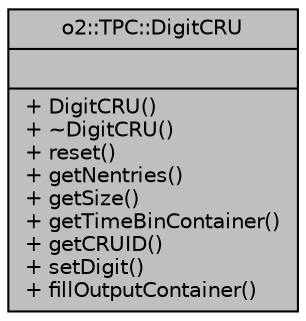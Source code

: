 digraph "o2::TPC::DigitCRU"
{
 // INTERACTIVE_SVG=YES
  bgcolor="transparent";
  edge [fontname="Helvetica",fontsize="10",labelfontname="Helvetica",labelfontsize="10"];
  node [fontname="Helvetica",fontsize="10",shape=record];
  Node1 [label="{o2::TPC::DigitCRU\n||+ DigitCRU()\l+ ~DigitCRU()\l+ reset()\l+ getNentries()\l+ getSize()\l+ getTimeBinContainer()\l+ getCRUID()\l+ setDigit()\l+ fillOutputContainer()\l}",height=0.2,width=0.4,color="black", fillcolor="grey75", style="filled" fontcolor="black"];
}
